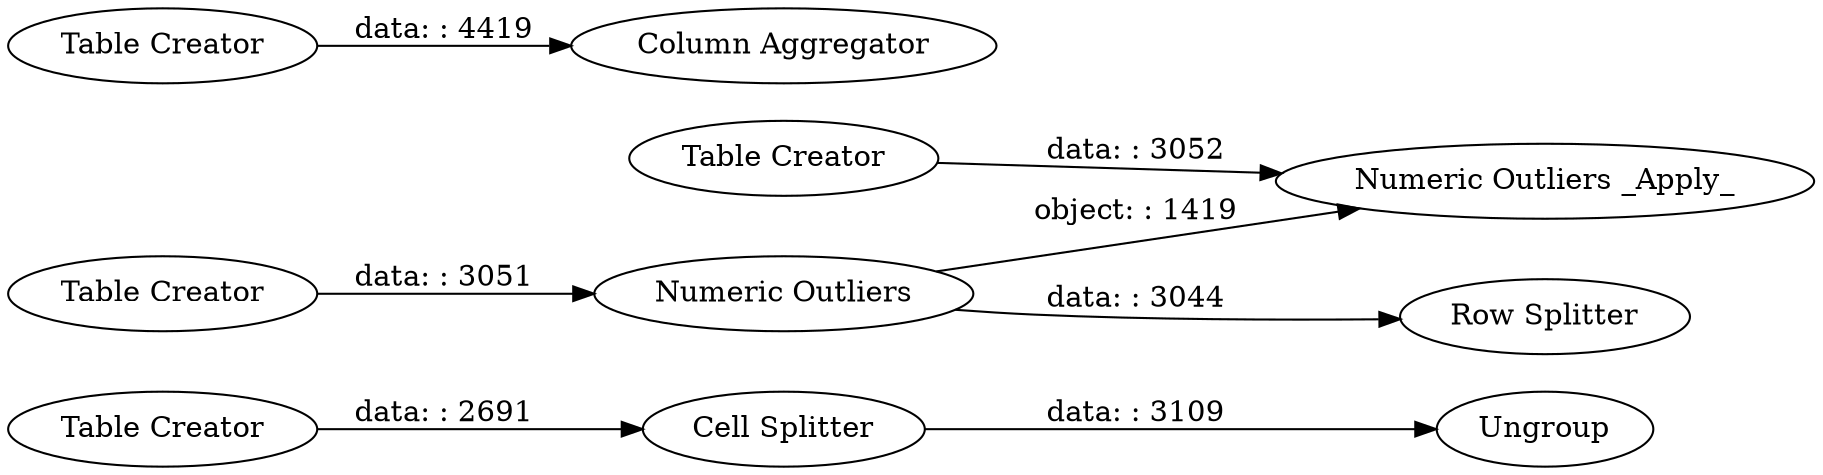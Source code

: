 digraph {
	"7835358799628109858_2" [label="Cell Splitter"]
	"7835358799628109858_9" [label="Table Creator"]
	"7835358799628109858_11" [label="Column Aggregator"]
	"7835358799628109858_7" [label="Numeric Outliers _Apply_"]
	"7835358799628109858_5" [label="Numeric Outliers"]
	"7835358799628109858_10" [label="Row Splitter"]
	"7835358799628109858_3" [label=Ungroup]
	"7835358799628109858_12" [label="Table Creator"]
	"7835358799628109858_6" [label="Table Creator"]
	"7835358799628109858_1" [label="Table Creator"]
	"7835358799628109858_2" -> "7835358799628109858_3" [label="data: : 3109"]
	"7835358799628109858_5" -> "7835358799628109858_10" [label="data: : 3044"]
	"7835358799628109858_9" -> "7835358799628109858_7" [label="data: : 3052"]
	"7835358799628109858_12" -> "7835358799628109858_11" [label="data: : 4419"]
	"7835358799628109858_5" -> "7835358799628109858_7" [label="object: : 1419"]
	"7835358799628109858_6" -> "7835358799628109858_5" [label="data: : 3051"]
	"7835358799628109858_1" -> "7835358799628109858_2" [label="data: : 2691"]
	rankdir=LR
}
